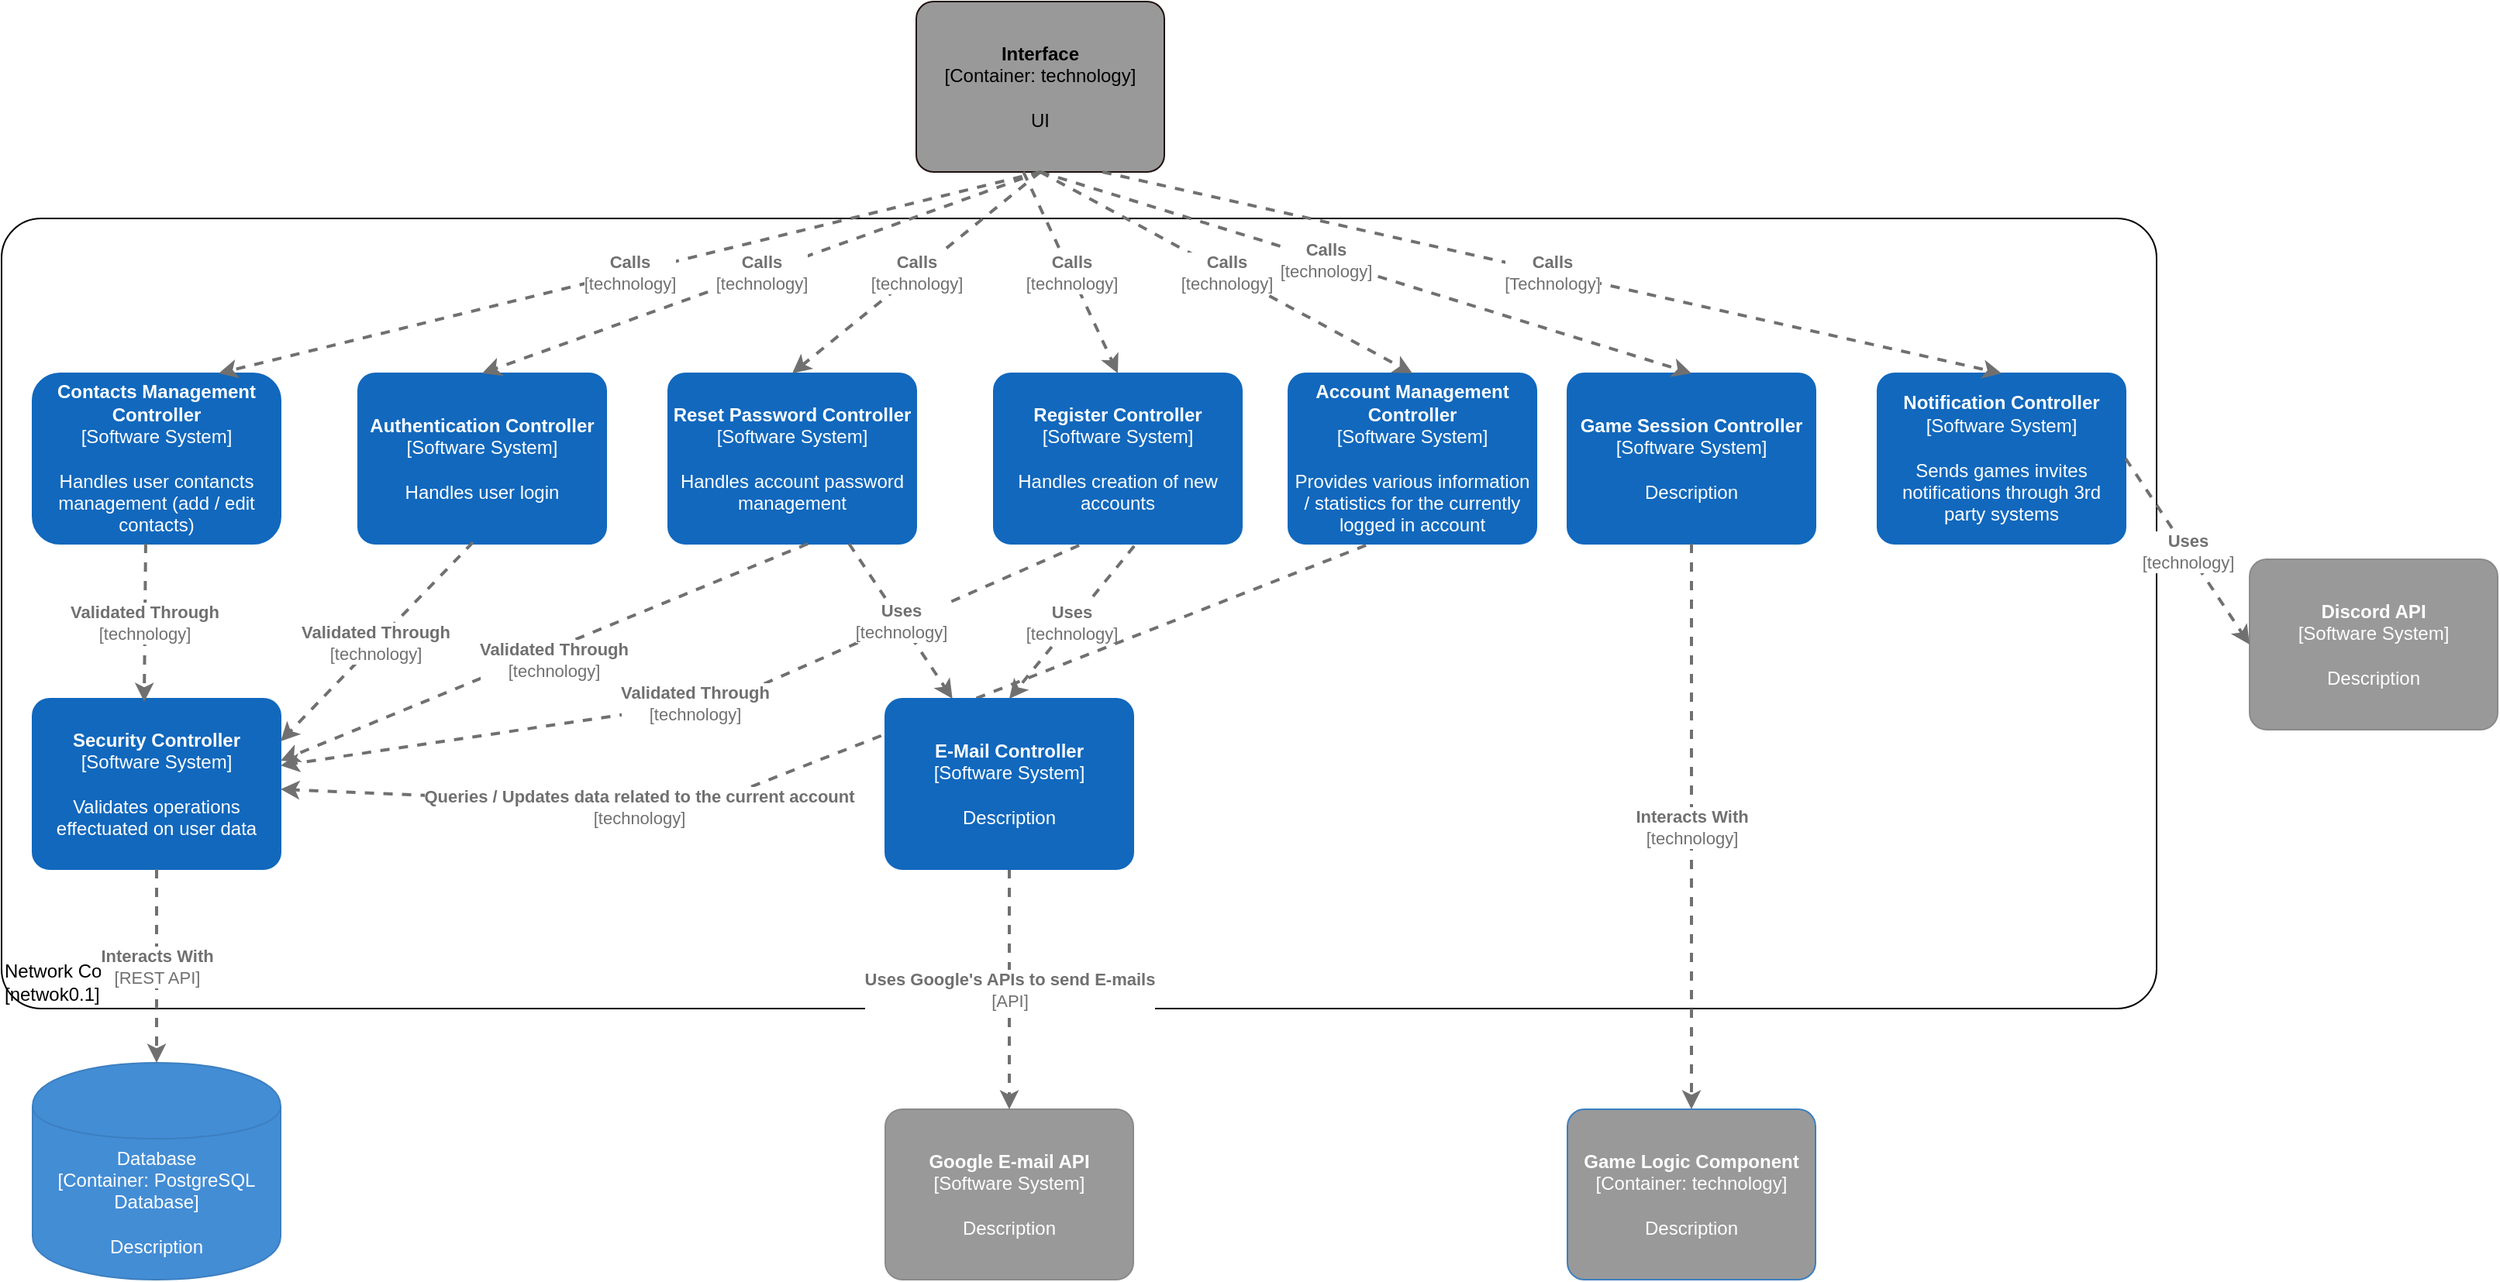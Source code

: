 <mxfile version="14.4.3" type="device"><diagram id="wXyYeqIYMqXI2CWaQxT6" name="Networking Component"><mxGraphModel dx="2249" dy="822" grid="1" gridSize="10" guides="1" tooltips="1" connect="1" arrows="1" fold="1" page="1" pageScale="1" pageWidth="827" pageHeight="1169" math="0" shadow="0"><root><mxCell id="0"/><mxCell id="1" parent="0"/><object placeholders="1" c4Name="Network Component" c4Type="ExecutionEnvironment" c4Application="netwok0.1" label="&lt;div style=&quot;text-align: left&quot;&gt;%c4Name%&lt;/div&gt;&lt;div style=&quot;text-align: left&quot;&gt;[%c4Application%]&lt;/div&gt;" id="m6OGwIrIhJAZ6H3V3Gj9-41"><mxCell style="rounded=1;whiteSpace=wrap;html=1;labelBackgroundColor=none;fillColor=#ffffff;fontColor=#000000;align=left;arcSize=5;strokeColor=#000000;verticalAlign=bottom;metaEdit=1;metaData={&quot;c4Type&quot;:{&quot;editable&quot;:false}};points=[[0.25,0,0],[0.5,0,0],[0.75,0,0],[1,0.25,0],[1,0.5,0],[1,0.75,0],[0.75,1,0],[0.5,1,0],[0.25,1,0],[0,0.75,0],[0,0.5,0],[0,0.25,0]];" parent="1" vertex="1"><mxGeometry x="-200" y="160" width="1390" height="510" as="geometry"/></mxCell></object><object placeholders="1" c4Name="Authentication Controller" c4Type="Software System" c4Description="Handles user login" label="&lt;b&gt;%c4Name%&lt;/b&gt;&lt;div&gt;[%c4Type%]&lt;/div&gt;&lt;br&gt;&lt;div&gt;%c4Description%&lt;/div&gt;" id="m6OGwIrIhJAZ6H3V3Gj9-2"><mxCell style="rounded=1;whiteSpace=wrap;html=1;labelBackgroundColor=none;fillColor=#1168BD;fontColor=#ffffff;align=center;arcSize=10;strokeColor=#1168BD;metaEdit=1;metaData={&quot;c4Type&quot;:{&quot;editable&quot;:false}};points=[[0.25,0,0],[0.5,0,0],[0.75,0,0],[1,0.25,0],[1,0.5,0],[1,0.75,0],[0.75,1,0],[0.5,1,0],[0.25,1,0],[0,0.75,0],[0,0.5,0],[0,0.25,0]];" parent="1" vertex="1"><mxGeometry x="30" y="260" width="160" height="110.0" as="geometry"/></mxCell></object><object placeholders="1" c4Name="Register Controller" c4Type="Software System" c4Description="Handles creation of new accounts" label="&lt;b&gt;%c4Name%&lt;/b&gt;&lt;div&gt;[%c4Type%]&lt;/div&gt;&lt;br&gt;&lt;div&gt;%c4Description%&lt;/div&gt;" id="m6OGwIrIhJAZ6H3V3Gj9-4"><mxCell style="rounded=1;whiteSpace=wrap;html=1;labelBackgroundColor=none;fillColor=#1168BD;fontColor=#ffffff;align=center;arcSize=10;strokeColor=#1168BD;metaEdit=1;metaData={&quot;c4Type&quot;:{&quot;editable&quot;:false}};points=[[0.25,0,0],[0.5,0,0],[0.75,0,0],[1,0.25,0],[1,0.5,0],[1,0.75,0],[0.75,1,0],[0.5,1,0],[0.25,1,0],[0,0.75,0],[0,0.5,0],[0,0.25,0]];" parent="1" vertex="1"><mxGeometry x="440" y="260" width="160" height="110.0" as="geometry"/></mxCell></object><object placeholders="1" c4Name="Reset Password Controller" c4Type="Software System" c4Description="Handles account password management" label="&lt;b&gt;%c4Name%&lt;/b&gt;&lt;div&gt;[%c4Type%]&lt;/div&gt;&lt;br&gt;&lt;div&gt;%c4Description%&lt;/div&gt;" id="m6OGwIrIhJAZ6H3V3Gj9-5"><mxCell style="rounded=1;whiteSpace=wrap;html=1;labelBackgroundColor=none;fillColor=#1168BD;fontColor=#ffffff;align=center;arcSize=10;strokeColor=#1168BD;metaEdit=1;metaData={&quot;c4Type&quot;:{&quot;editable&quot;:false}};points=[[0.25,0,0],[0.5,0,0],[0.75,0,0],[1,0.25,0],[1,0.5,0],[1,0.75,0],[0.75,1,0],[0.5,1,0],[0.25,1,0],[0,0.75,0],[0,0.5,0],[0,0.25,0]];" parent="1" vertex="1"><mxGeometry x="230" y="260" width="160" height="110.0" as="geometry"/></mxCell></object><object placeholders="1" c4Name="Game Session Controller" c4Type="Software System" c4Description="Description" label="&lt;b&gt;%c4Name%&lt;/b&gt;&lt;div&gt;[%c4Type%]&lt;/div&gt;&lt;br&gt;&lt;div&gt;%c4Description%&lt;/div&gt;" id="m6OGwIrIhJAZ6H3V3Gj9-6"><mxCell style="rounded=1;whiteSpace=wrap;html=1;labelBackgroundColor=none;fillColor=#1168BD;fontColor=#ffffff;align=center;arcSize=10;strokeColor=#1168BD;metaEdit=1;metaData={&quot;c4Type&quot;:{&quot;editable&quot;:false}};points=[[0.25,0,0],[0.5,0,0],[0.75,0,0],[1,0.25,0],[1,0.5,0],[1,0.75,0],[0.75,1,0],[0.5,1,0],[0.25,1,0],[0,0.75,0],[0,0.5,0],[0,0.25,0]];" parent="1" vertex="1"><mxGeometry x="810" y="260" width="160" height="110" as="geometry"/></mxCell></object><object placeholders="1" c4Name="Security Controller" c4Type="Software System" c4Description="Validates operations effectuated on user data" label="&lt;b&gt;%c4Name%&lt;/b&gt;&lt;div&gt;[%c4Type%]&lt;/div&gt;&lt;br&gt;&lt;div&gt;%c4Description%&lt;/div&gt;" id="m6OGwIrIhJAZ6H3V3Gj9-8"><mxCell style="rounded=1;whiteSpace=wrap;html=1;labelBackgroundColor=none;fillColor=#1168BD;fontColor=#ffffff;align=center;arcSize=10;strokeColor=#1168BD;metaEdit=1;metaData={&quot;c4Type&quot;:{&quot;editable&quot;:false}};points=[[0.25,0,0],[0.5,0,0],[0.75,0,0],[1,0.25,0],[1,0.5,0],[1,0.75,0],[0.75,1,0],[0.5,1,0],[0.25,1,0],[0,0.75,0],[0,0.5,0],[0,0.25,0]];" parent="1" vertex="1"><mxGeometry x="-180" y="470" width="160" height="110.0" as="geometry"/></mxCell></object><object placeholders="1" c4Type="Database" c4Technology="PostgreSQL Database" c4Description="Description" label="%c4Type%&lt;div&gt;[Container:&amp;nbsp;%c4Technology%]&lt;/div&gt;&lt;br&gt;&lt;div&gt;%c4Description%&lt;/div&gt;" id="m6OGwIrIhJAZ6H3V3Gj9-9"><mxCell style="shape=cylinder;whiteSpace=wrap;html=1;boundedLbl=1;rounded=0;labelBackgroundColor=none;fillColor=#438DD5;fontSize=12;fontColor=#ffffff;align=center;strokeColor=#3C7FC0;metaEdit=1;points=[[0.5,0,0],[1,0.25,0],[1,0.5,0],[1,0.75,0],[0.5,1,0],[0,0.75,0],[0,0.5,0],[0,0.25,0]];metaData={&quot;c4Type&quot;:{&quot;editable&quot;:false}};" parent="1" vertex="1"><mxGeometry x="-180" y="705" width="160" height="140" as="geometry"/></mxCell></object><object placeholders="1" c4Name="Google E-mail API" c4Type="Software System" c4Description="Description" label="&lt;b&gt;%c4Name%&lt;/b&gt;&lt;div&gt;[%c4Type%]&lt;/div&gt;&lt;br&gt;&lt;div&gt;%c4Description%&lt;/div&gt;" id="m6OGwIrIhJAZ6H3V3Gj9-10"><mxCell style="rounded=1;whiteSpace=wrap;html=1;labelBackgroundColor=none;fillColor=#999999;fontColor=#ffffff;align=center;arcSize=10;strokeColor=#8A8A8A;metaEdit=1;metaData={&quot;c4Type&quot;:{&quot;editable&quot;:false}};points=[[0.25,0,0],[0.5,0,0],[0.75,0,0],[1,0.25,0],[1,0.5,0],[1,0.75,0],[0.75,1,0],[0.5,1,0],[0.25,1,0],[0,0.75,0],[0,0.5,0],[0,0.25,0]];" parent="1" vertex="1"><mxGeometry x="370" y="735" width="160" height="110.0" as="geometry"/></mxCell></object><object placeholders="1" c4Type="Relationship" c4Technology="API" c4Description="Uses Google's APIs to send E-mails" label="&lt;div style=&quot;text-align: left&quot;&gt;&lt;div style=&quot;text-align: center&quot;&gt;&lt;b&gt;%c4Description%&lt;/b&gt;&lt;/div&gt;&lt;div style=&quot;text-align: center&quot;&gt;[%c4Technology%]&lt;/div&gt;&lt;/div&gt;" id="m6OGwIrIhJAZ6H3V3Gj9-11"><mxCell style="edgeStyle=none;rounded=0;html=1;entryX=0.5;entryY=0;jettySize=auto;orthogonalLoop=1;strokeColor=#707070;strokeWidth=2;fontColor=#707070;jumpStyle=none;dashed=1;metaEdit=1;metaData={&quot;c4Type&quot;:{&quot;editable&quot;:false}};exitX=0.5;exitY=1;exitDx=0;exitDy=0;exitPerimeter=0;entryDx=0;entryDy=0;entryPerimeter=0;" parent="1" source="m6OGwIrIhJAZ6H3V3Gj9-7" target="m6OGwIrIhJAZ6H3V3Gj9-10" edge="1"><mxGeometry width="160" relative="1" as="geometry"><mxPoint x="330" y="450" as="sourcePoint"/><mxPoint x="490" y="450" as="targetPoint"/></mxGeometry></mxCell></object><object placeholders="1" c4Name="Interface" c4Type="Container" c4Technology="technology" c4Description="UI" label="&lt;b&gt;%c4Name%&lt;/b&gt;&lt;div&gt;[%c4Type%: %c4Technology%]&lt;/div&gt;&lt;br&gt;&lt;div&gt;%c4Description%&lt;/div&gt;" id="m6OGwIrIhJAZ6H3V3Gj9-12"><mxCell style="rounded=1;whiteSpace=wrap;html=1;labelBackgroundColor=none;align=center;arcSize=10;metaEdit=1;metaData={&quot;c4Type&quot;:{&quot;editable&quot;:false}};points=[[0.25,0,0],[0.5,0,0],[0.75,0,0],[1,0.25,0],[1,0.5,0],[1,0.75,0],[0.75,1,0],[0.5,1,0],[0.25,1,0],[0,0.75,0],[0,0.5,0],[0,0.25,0]];fillColor=#999999;strokeColor=#210F0E;" parent="1" vertex="1"><mxGeometry x="390" y="20" width="160" height="110.0" as="geometry"/></mxCell></object><object placeholders="1" c4Type="Relationship" c4Technology="technology" c4Description="Calls" label="&lt;div style=&quot;text-align: left&quot;&gt;&lt;div style=&quot;text-align: center&quot;&gt;&lt;b&gt;%c4Description%&lt;/b&gt;&lt;/div&gt;&lt;div style=&quot;text-align: center&quot;&gt;[%c4Technology%]&lt;/div&gt;&lt;/div&gt;" id="m6OGwIrIhJAZ6H3V3Gj9-13"><mxCell style="edgeStyle=none;rounded=0;html=1;entryX=0.5;entryY=0;jettySize=auto;orthogonalLoop=1;strokeColor=#707070;strokeWidth=2;fontColor=#707070;jumpStyle=none;dashed=1;metaEdit=1;metaData={&quot;c4Type&quot;:{&quot;editable&quot;:false}};exitX=0.5;exitY=1;exitDx=0;exitDy=0;exitPerimeter=0;entryDx=0;entryDy=0;entryPerimeter=0;" parent="1" source="m6OGwIrIhJAZ6H3V3Gj9-12" target="m6OGwIrIhJAZ6H3V3Gj9-6" edge="1"><mxGeometry x="-0.125" width="160" relative="1" as="geometry"><mxPoint x="330" y="350" as="sourcePoint"/><mxPoint x="490" y="350" as="targetPoint"/><mxPoint as="offset"/></mxGeometry></mxCell></object><object placeholders="1" c4Type="Relationship" c4Technology="technology" c4Description="Calls" label="&lt;div style=&quot;text-align: left&quot;&gt;&lt;div style=&quot;text-align: center&quot;&gt;&lt;b&gt;%c4Description%&lt;/b&gt;&lt;/div&gt;&lt;div style=&quot;text-align: center&quot;&gt;[%c4Technology%]&lt;/div&gt;&lt;/div&gt;" id="m6OGwIrIhJAZ6H3V3Gj9-14"><mxCell style="edgeStyle=none;rounded=0;html=1;entryX=0.5;entryY=0;jettySize=auto;orthogonalLoop=1;strokeColor=#707070;strokeWidth=2;fontColor=#707070;jumpStyle=none;dashed=1;metaEdit=1;metaData={&quot;c4Type&quot;:{&quot;editable&quot;:false}};entryDx=0;entryDy=0;entryPerimeter=0;exitX=0.432;exitY=1;exitDx=0;exitDy=0;exitPerimeter=0;" parent="1" source="m6OGwIrIhJAZ6H3V3Gj9-12" target="m6OGwIrIhJAZ6H3V3Gj9-4" edge="1"><mxGeometry width="160" relative="1" as="geometry"><mxPoint x="720" y="120" as="sourcePoint"/><mxPoint x="720" y="280" as="targetPoint"/></mxGeometry></mxCell></object><object placeholders="1" c4Name="Contacts Management Controller" c4Type="Software System" c4Description="Handles user contancts management (add / edit contacts)" label="&lt;b&gt;%c4Name%&lt;/b&gt;&lt;div&gt;[%c4Type%]&lt;/div&gt;&lt;br&gt;&lt;div&gt;%c4Description%&lt;/div&gt;" id="m6OGwIrIhJAZ6H3V3Gj9-17"><mxCell style="rounded=1;whiteSpace=wrap;html=1;labelBackgroundColor=none;fillColor=#1168BD;fontColor=#ffffff;align=center;arcSize=16;strokeColor=#1168BD;metaEdit=1;metaData={&quot;c4Type&quot;:{&quot;editable&quot;:false}};points=[[0.25,0,0],[0.5,0,0],[0.75,0,0],[1,0.25,0],[1,0.5,0],[1,0.75,0],[0.75,1,0],[0.5,1,0],[0.25,1,0],[0,0.75,0],[0,0.5,0],[0,0.25,0]];" parent="1" vertex="1"><mxGeometry x="-180" y="260" width="160" height="110.0" as="geometry"/></mxCell></object><object placeholders="1" c4Type="Relationship" c4Technology="REST API" c4Description="Interacts With" label="&lt;div style=&quot;text-align: left&quot;&gt;&lt;div style=&quot;text-align: center&quot;&gt;&lt;b&gt;%c4Description%&lt;/b&gt;&lt;/div&gt;&lt;div style=&quot;text-align: center&quot;&gt;[%c4Technology%]&lt;/div&gt;&lt;/div&gt;" id="m6OGwIrIhJAZ6H3V3Gj9-18"><mxCell style="edgeStyle=none;rounded=0;html=1;entryX=0.5;entryY=0;jettySize=auto;orthogonalLoop=1;strokeColor=#707070;strokeWidth=2;fontColor=#707070;jumpStyle=none;dashed=1;metaEdit=1;metaData={&quot;c4Type&quot;:{&quot;editable&quot;:false}};exitX=0.5;exitY=1;exitDx=0;exitDy=0;exitPerimeter=0;entryDx=0;entryDy=0;entryPerimeter=0;" parent="1" source="m6OGwIrIhJAZ6H3V3Gj9-8" target="m6OGwIrIhJAZ6H3V3Gj9-9" edge="1"><mxGeometry width="160" relative="1" as="geometry"><mxPoint x="170" y="785" as="sourcePoint"/><mxPoint x="330" y="785" as="targetPoint"/><mxPoint as="offset"/></mxGeometry></mxCell></object><object placeholders="1" c4Type="Relationship" c4Technology="technology" c4Description="Validated Through" label="&lt;div style=&quot;text-align: left&quot;&gt;&lt;div style=&quot;text-align: center&quot;&gt;&lt;b&gt;%c4Description%&lt;/b&gt;&lt;/div&gt;&lt;div style=&quot;text-align: center&quot;&gt;[%c4Technology%]&lt;/div&gt;&lt;/div&gt;" id="m6OGwIrIhJAZ6H3V3Gj9-20"><mxCell style="edgeStyle=none;rounded=0;html=1;entryX=0.45;entryY=0.018;jettySize=auto;orthogonalLoop=1;strokeColor=#707070;strokeWidth=2;fontColor=#707070;jumpStyle=none;dashed=1;metaEdit=1;metaData={&quot;c4Type&quot;:{&quot;editable&quot;:false}};exitX=0.456;exitY=1;exitDx=0;exitDy=0;exitPerimeter=0;entryDx=0;entryDy=0;entryPerimeter=0;" parent="1" source="m6OGwIrIhJAZ6H3V3Gj9-17" target="m6OGwIrIhJAZ6H3V3Gj9-8" edge="1"><mxGeometry width="160" relative="1" as="geometry"><mxPoint x="330" y="550" as="sourcePoint"/><mxPoint x="490" y="550" as="targetPoint"/></mxGeometry></mxCell></object><object placeholders="1" c4Type="Relationship" c4Technology="technology" c4Description="Validated Through" label="&lt;div style=&quot;text-align: left&quot;&gt;&lt;div style=&quot;text-align: center&quot;&gt;&lt;b&gt;%c4Description%&lt;/b&gt;&lt;/div&gt;&lt;div style=&quot;text-align: center&quot;&gt;[%c4Technology%]&lt;/div&gt;&lt;/div&gt;" id="m6OGwIrIhJAZ6H3V3Gj9-21"><mxCell style="edgeStyle=none;rounded=0;html=1;entryX=1;entryY=0.25;jettySize=auto;orthogonalLoop=1;strokeColor=#707070;strokeWidth=2;fontColor=#707070;jumpStyle=none;dashed=1;metaEdit=1;metaData={&quot;c4Type&quot;:{&quot;editable&quot;:false}};exitX=0.463;exitY=0.991;exitDx=0;exitDy=0;exitPerimeter=0;entryDx=0;entryDy=0;entryPerimeter=0;" parent="1" source="m6OGwIrIhJAZ6H3V3Gj9-2" target="m6OGwIrIhJAZ6H3V3Gj9-8" edge="1"><mxGeometry x="0.018" width="160" relative="1" as="geometry"><mxPoint x="330" y="450" as="sourcePoint"/><mxPoint x="490" y="450" as="targetPoint"/><mxPoint as="offset"/></mxGeometry></mxCell></object><object placeholders="1" c4Type="Relationship" c4Technology="technology" c4Description="Validated Through" label="&lt;div style=&quot;text-align: left&quot;&gt;&lt;div style=&quot;text-align: center&quot;&gt;&lt;b&gt;%c4Description%&lt;/b&gt;&lt;/div&gt;&lt;div style=&quot;text-align: center&quot;&gt;[%c4Technology%]&lt;/div&gt;&lt;/div&gt;" id="m6OGwIrIhJAZ6H3V3Gj9-22"><mxCell style="edgeStyle=none;rounded=0;html=1;entryX=1;entryY=0.364;jettySize=auto;orthogonalLoop=1;strokeColor=#707070;strokeWidth=2;fontColor=#707070;jumpStyle=none;dashed=1;metaEdit=1;metaData={&quot;c4Type&quot;:{&quot;editable&quot;:false}};exitX=0.563;exitY=1;exitDx=0;exitDy=0;exitPerimeter=0;entryDx=0;entryDy=0;entryPerimeter=0;" parent="1" source="m6OGwIrIhJAZ6H3V3Gj9-5" target="m6OGwIrIhJAZ6H3V3Gj9-8" edge="1"><mxGeometry x="-0.02" y="7" width="160" relative="1" as="geometry"><mxPoint x="114.08" y="379.01" as="sourcePoint"/><mxPoint x="-74.96" y="477.03" as="targetPoint"/><mxPoint as="offset"/></mxGeometry></mxCell></object><object placeholders="1" c4Type="Relationship" c4Technology="technology" c4Description="Validated Through" label="&lt;div style=&quot;text-align: left&quot;&gt;&lt;div style=&quot;text-align: center&quot;&gt;&lt;b&gt;%c4Description%&lt;/b&gt;&lt;/div&gt;&lt;div style=&quot;text-align: center&quot;&gt;[%c4Technology%]&lt;/div&gt;&lt;/div&gt;" id="m6OGwIrIhJAZ6H3V3Gj9-23"><mxCell style="edgeStyle=none;rounded=0;html=1;jettySize=auto;orthogonalLoop=1;strokeColor=#707070;strokeWidth=2;fontColor=#707070;jumpStyle=none;dashed=1;metaEdit=1;metaData={&quot;c4Type&quot;:{&quot;editable&quot;:false}};exitX=0.344;exitY=1.009;exitDx=0;exitDy=0;exitPerimeter=0;" parent="1" source="m6OGwIrIhJAZ6H3V3Gj9-4" target="m6OGwIrIhJAZ6H3V3Gj9-8" edge="1"><mxGeometry width="160" relative="1" as="geometry"><mxPoint x="124.08" y="389.01" as="sourcePoint"/><mxPoint x="-64.96" y="487.03" as="targetPoint"/><Array as="points"><mxPoint x="270" y="470"/></Array></mxGeometry></mxCell></object><object placeholders="1" c4Type="Relationship" c4Technology="technology" c4Description="Calls" label="&lt;div style=&quot;text-align: left&quot;&gt;&lt;div style=&quot;text-align: center&quot;&gt;&lt;b&gt;%c4Description%&lt;/b&gt;&lt;/div&gt;&lt;div style=&quot;text-align: center&quot;&gt;[%c4Technology%]&lt;/div&gt;&lt;/div&gt;" id="m6OGwIrIhJAZ6H3V3Gj9-24"><mxCell style="edgeStyle=none;rounded=0;html=1;entryX=0.5;entryY=0;jettySize=auto;orthogonalLoop=1;strokeColor=#707070;strokeWidth=2;fontColor=#707070;jumpStyle=none;dashed=1;metaEdit=1;metaData={&quot;c4Type&quot;:{&quot;editable&quot;:false}};entryDx=0;entryDy=0;entryPerimeter=0;exitX=0.5;exitY=1;exitDx=0;exitDy=0;exitPerimeter=0;" parent="1" source="m6OGwIrIhJAZ6H3V3Gj9-12" target="m6OGwIrIhJAZ6H3V3Gj9-5" edge="1"><mxGeometry width="160" relative="1" as="geometry"><mxPoint x="650" y="110" as="sourcePoint"/><mxPoint x="540" y="290" as="targetPoint"/></mxGeometry></mxCell></object><object placeholders="1" c4Type="Relationship" c4Technology="technology" c4Description="Calls" label="&lt;div style=&quot;text-align: left&quot;&gt;&lt;div style=&quot;text-align: center&quot;&gt;&lt;b&gt;%c4Description%&lt;/b&gt;&lt;/div&gt;&lt;div style=&quot;text-align: center&quot;&gt;[%c4Technology%]&lt;/div&gt;&lt;/div&gt;" id="m6OGwIrIhJAZ6H3V3Gj9-25"><mxCell style="edgeStyle=none;rounded=0;html=1;entryX=0.5;entryY=0;jettySize=auto;orthogonalLoop=1;strokeColor=#707070;strokeWidth=2;fontColor=#707070;jumpStyle=none;dashed=1;metaEdit=1;metaData={&quot;c4Type&quot;:{&quot;editable&quot;:false}};entryDx=0;entryDy=0;entryPerimeter=0;exitX=0.5;exitY=1;exitDx=0;exitDy=0;exitPerimeter=0;" parent="1" source="m6OGwIrIhJAZ6H3V3Gj9-12" target="m6OGwIrIhJAZ6H3V3Gj9-2" edge="1"><mxGeometry width="160" relative="1" as="geometry"><mxPoint x="650" y="110" as="sourcePoint"/><mxPoint x="550" y="300" as="targetPoint"/></mxGeometry></mxCell></object><object placeholders="1" c4Type="Relationship" c4Technology="technology" c4Description="Calls" label="&lt;div style=&quot;text-align: left&quot;&gt;&lt;div style=&quot;text-align: center&quot;&gt;&lt;b&gt;%c4Description%&lt;/b&gt;&lt;/div&gt;&lt;div style=&quot;text-align: center&quot;&gt;[%c4Technology%]&lt;/div&gt;&lt;/div&gt;" id="m6OGwIrIhJAZ6H3V3Gj9-26"><mxCell style="edgeStyle=none;rounded=0;html=1;entryX=0.75;entryY=0;jettySize=auto;orthogonalLoop=1;strokeColor=#707070;strokeWidth=2;fontColor=#707070;jumpStyle=none;dashed=1;metaEdit=1;metaData={&quot;c4Type&quot;:{&quot;editable&quot;:false}};entryDx=0;entryDy=0;entryPerimeter=0;exitX=0.5;exitY=1;exitDx=0;exitDy=0;exitPerimeter=0;" parent="1" source="m6OGwIrIhJAZ6H3V3Gj9-12" target="m6OGwIrIhJAZ6H3V3Gj9-17" edge="1"><mxGeometry width="160" relative="1" as="geometry"><mxPoint x="650" y="110" as="sourcePoint"/><mxPoint x="560" y="310" as="targetPoint"/></mxGeometry></mxCell></object><object placeholders="1" c4Name="Game Logic Component" c4Type="Container" c4Technology="technology" c4Description="Description" label="&lt;b&gt;%c4Name%&lt;/b&gt;&lt;div&gt;[%c4Type%: %c4Technology%]&lt;/div&gt;&lt;br&gt;&lt;div&gt;%c4Description%&lt;/div&gt;" id="m6OGwIrIhJAZ6H3V3Gj9-28"><mxCell style="rounded=1;whiteSpace=wrap;html=1;labelBackgroundColor=none;fontColor=#ffffff;align=center;arcSize=10;strokeColor=#3C7FC0;metaEdit=1;metaData={&quot;c4Type&quot;:{&quot;editable&quot;:false}};points=[[0.25,0,0],[0.5,0,0],[0.75,0,0],[1,0.25,0],[1,0.5,0],[1,0.75,0],[0.75,1,0],[0.5,1,0],[0.25,1,0],[0,0.75,0],[0,0.5,0],[0,0.25,0]];fillColor=#999999;" parent="1" vertex="1"><mxGeometry x="810" y="735" width="160" height="110.0" as="geometry"/></mxCell></object><object placeholders="1" c4Type="Relationship" c4Technology="technology" c4Description="Interacts With" label="&lt;div style=&quot;text-align: left&quot;&gt;&lt;div style=&quot;text-align: center&quot;&gt;&lt;b&gt;%c4Description%&lt;/b&gt;&lt;/div&gt;&lt;div style=&quot;text-align: center&quot;&gt;[%c4Technology%]&lt;/div&gt;&lt;/div&gt;" id="m6OGwIrIhJAZ6H3V3Gj9-29"><mxCell style="edgeStyle=none;rounded=0;html=1;jettySize=auto;orthogonalLoop=1;strokeColor=#707070;strokeWidth=2;fontColor=#707070;jumpStyle=none;dashed=1;metaEdit=1;metaData={&quot;c4Type&quot;:{&quot;editable&quot;:false}};exitX=0.5;exitY=1;exitDx=0;exitDy=0;exitPerimeter=0;" parent="1" source="m6OGwIrIhJAZ6H3V3Gj9-6" target="m6OGwIrIhJAZ6H3V3Gj9-28" edge="1"><mxGeometry width="160" relative="1" as="geometry"><mxPoint x="910" y="504.29" as="sourcePoint"/><mxPoint x="1070" y="504.29" as="targetPoint"/><mxPoint as="offset"/></mxGeometry></mxCell></object><object placeholders="1" c4Name="Account Management Controller" c4Type="Software System" c4Description="Provides various information / statistics for the currently logged in account" label="&lt;b&gt;%c4Name%&lt;/b&gt;&lt;div&gt;[%c4Type%]&lt;/div&gt;&lt;br&gt;&lt;div&gt;%c4Description%&lt;/div&gt;" id="m6OGwIrIhJAZ6H3V3Gj9-30"><mxCell style="rounded=1;whiteSpace=wrap;html=1;labelBackgroundColor=none;fillColor=#1168BD;fontColor=#ffffff;align=center;arcSize=10;strokeColor=#1168BD;metaEdit=1;metaData={&quot;c4Type&quot;:{&quot;editable&quot;:false}};points=[[0.25,0,0],[0.5,0,0],[0.75,0,0],[1,0.25,0],[1,0.5,0],[1,0.75,0],[0.75,1,0],[0.5,1,0],[0.25,1,0],[0,0.75,0],[0,0.5,0],[0,0.25,0]];" parent="1" vertex="1"><mxGeometry x="630" y="260" width="160" height="110.0" as="geometry"/></mxCell></object><object placeholders="1" c4Type="Relationship" c4Technology="technology" c4Description="Calls" label="&lt;div style=&quot;text-align: left&quot;&gt;&lt;div style=&quot;text-align: center&quot;&gt;&lt;b&gt;%c4Description%&lt;/b&gt;&lt;/div&gt;&lt;div style=&quot;text-align: center&quot;&gt;[%c4Technology%]&lt;/div&gt;&lt;/div&gt;" id="m6OGwIrIhJAZ6H3V3Gj9-31"><mxCell style="edgeStyle=none;rounded=0;html=1;entryX=0.5;entryY=0;jettySize=auto;orthogonalLoop=1;strokeColor=#707070;strokeWidth=2;fontColor=#707070;jumpStyle=none;dashed=1;metaEdit=1;metaData={&quot;c4Type&quot;:{&quot;editable&quot;:false}};entryDx=0;entryDy=0;entryPerimeter=0;exitX=0.5;exitY=1;exitDx=0;exitDy=0;exitPerimeter=0;" parent="1" source="m6OGwIrIhJAZ6H3V3Gj9-12" target="m6OGwIrIhJAZ6H3V3Gj9-30" edge="1"><mxGeometry width="160" relative="1" as="geometry"><mxPoint x="498" y="120" as="sourcePoint"/><mxPoint x="530" y="280" as="targetPoint"/></mxGeometry></mxCell></object><object placeholders="1" c4Type="Relationship" c4Technology="technology" c4Description="Uses" label="&lt;div style=&quot;text-align: left&quot;&gt;&lt;div style=&quot;text-align: center&quot;&gt;&lt;b&gt;%c4Description%&lt;/b&gt;&lt;/div&gt;&lt;div style=&quot;text-align: center&quot;&gt;[%c4Technology%]&lt;/div&gt;&lt;/div&gt;" id="m6OGwIrIhJAZ6H3V3Gj9-32"><mxCell style="edgeStyle=none;rounded=0;html=1;jettySize=auto;orthogonalLoop=1;strokeColor=#707070;strokeWidth=2;fontColor=#707070;jumpStyle=none;dashed=1;metaEdit=1;metaData={&quot;c4Type&quot;:{&quot;editable&quot;:false}};" parent="1" source="m6OGwIrIhJAZ6H3V3Gj9-5" target="m6OGwIrIhJAZ6H3V3Gj9-7" edge="1"><mxGeometry width="160" relative="1" as="geometry"><mxPoint x="430" y="570" as="sourcePoint"/><mxPoint x="590" y="570" as="targetPoint"/></mxGeometry></mxCell></object><object placeholders="1" c4Type="Relationship" c4Technology="technology" c4Description="Uses" label="&lt;div style=&quot;text-align: left&quot;&gt;&lt;div style=&quot;text-align: center&quot;&gt;&lt;b&gt;%c4Description%&lt;/b&gt;&lt;/div&gt;&lt;div style=&quot;text-align: center&quot;&gt;[%c4Technology%]&lt;/div&gt;&lt;/div&gt;" id="m6OGwIrIhJAZ6H3V3Gj9-34"><mxCell style="edgeStyle=none;rounded=0;html=1;jettySize=auto;orthogonalLoop=1;strokeColor=#707070;strokeWidth=2;fontColor=#707070;jumpStyle=none;dashed=1;metaEdit=1;metaData={&quot;c4Type&quot;:{&quot;editable&quot;:false}};exitX=0.566;exitY=1.013;exitDx=0;exitDy=0;exitPerimeter=0;entryX=0.5;entryY=0;entryDx=0;entryDy=0;entryPerimeter=0;" parent="1" source="m6OGwIrIhJAZ6H3V3Gj9-4" target="m6OGwIrIhJAZ6H3V3Gj9-7" edge="1"><mxGeometry width="160" relative="1" as="geometry"><mxPoint x="348.6" y="390" as="sourcePoint"/><mxPoint x="395.4" y="480" as="targetPoint"/></mxGeometry></mxCell></object><object placeholders="1" c4Type="Relationship" c4Technology="technology" c4Description="Queries / Updates data related to the current account" label="&lt;div style=&quot;text-align: left&quot;&gt;&lt;div style=&quot;text-align: center&quot;&gt;&lt;b&gt;%c4Description%&lt;/b&gt;&lt;/div&gt;&lt;div style=&quot;text-align: center&quot;&gt;[%c4Technology%]&lt;/div&gt;&lt;/div&gt;" id="m6OGwIrIhJAZ6H3V3Gj9-35"><mxCell style="edgeStyle=none;rounded=0;html=1;jettySize=auto;orthogonalLoop=1;strokeColor=#707070;strokeWidth=2;fontColor=#707070;jumpStyle=none;dashed=1;metaEdit=1;metaData={&quot;c4Type&quot;:{&quot;editable&quot;:false}};exitX=0.313;exitY=1.009;exitDx=0;exitDy=0;exitPerimeter=0;" parent="1" source="m6OGwIrIhJAZ6H3V3Gj9-30" target="m6OGwIrIhJAZ6H3V3Gj9-8" edge="1"><mxGeometry x="0.368" y="2" width="160" relative="1" as="geometry"><mxPoint x="440" y="420" as="sourcePoint"/><mxPoint x="600" y="420" as="targetPoint"/><Array as="points"><mxPoint x="250" y="540"/></Array><mxPoint as="offset"/></mxGeometry></mxCell></object><object placeholders="1" c4Name="E-Mail Controller" c4Type="Software System" c4Description="Description" label="&lt;b&gt;%c4Name%&lt;/b&gt;&lt;div&gt;[%c4Type%]&lt;/div&gt;&lt;br&gt;&lt;div&gt;%c4Description%&lt;/div&gt;" id="m6OGwIrIhJAZ6H3V3Gj9-7"><mxCell style="rounded=1;whiteSpace=wrap;html=1;labelBackgroundColor=none;fillColor=#1168BD;fontColor=#ffffff;align=center;arcSize=10;strokeColor=#1168BD;metaEdit=1;metaData={&quot;c4Type&quot;:{&quot;editable&quot;:false}};points=[[0.25,0,0],[0.5,0,0],[0.75,0,0],[1,0.25,0],[1,0.5,0],[1,0.75,0],[0.75,1,0],[0.5,1,0],[0.25,1,0],[0,0.75,0],[0,0.5,0],[0,0.25,0]];" parent="1" vertex="1"><mxGeometry x="370" y="470" width="160" height="110.0" as="geometry"/></mxCell></object><object placeholders="1" c4Name="Notification Controller" c4Type="Software System" c4Description="Sends games invites notifications through 3rd party systems" label="&lt;b&gt;%c4Name%&lt;/b&gt;&lt;div&gt;[%c4Type%]&lt;/div&gt;&lt;br&gt;&lt;div&gt;%c4Description%&lt;/div&gt;" id="m6OGwIrIhJAZ6H3V3Gj9-36"><mxCell style="rounded=1;whiteSpace=wrap;html=1;labelBackgroundColor=none;fillColor=#1168BD;fontColor=#ffffff;align=center;arcSize=10;strokeColor=#1168BD;metaEdit=1;metaData={&quot;c4Type&quot;:{&quot;editable&quot;:false}};points=[[0.25,0,0],[0.5,0,0],[0.75,0,0],[1,0.25,0],[1,0.5,0],[1,0.75,0],[0.75,1,0],[0.5,1,0],[0.25,1,0],[0,0.75,0],[0,0.5,0],[0,0.25,0]];" parent="1" vertex="1"><mxGeometry x="1010" y="260" width="160" height="110.0" as="geometry"/></mxCell></object><object placeholders="1" c4Type="Relationship" c4Technology="Technology" c4Description="Calls" label="&lt;div style=&quot;text-align: left&quot;&gt;&lt;div style=&quot;text-align: center&quot;&gt;&lt;b&gt;%c4Description%&lt;/b&gt;&lt;/div&gt;&lt;div style=&quot;text-align: center&quot;&gt;[%c4Technology%]&lt;/div&gt;&lt;/div&gt;" id="m6OGwIrIhJAZ6H3V3Gj9-37"><mxCell style="edgeStyle=none;rounded=0;html=1;entryX=0.5;entryY=0;jettySize=auto;orthogonalLoop=1;strokeColor=#707070;strokeWidth=2;fontColor=#707070;jumpStyle=none;dashed=1;metaEdit=1;metaData={&quot;c4Type&quot;:{&quot;editable&quot;:false}};exitX=0.75;exitY=1;exitDx=0;exitDy=0;exitPerimeter=0;entryDx=0;entryDy=0;entryPerimeter=0;" parent="1" source="m6OGwIrIhJAZ6H3V3Gj9-12" target="m6OGwIrIhJAZ6H3V3Gj9-36" edge="1"><mxGeometry width="160" relative="1" as="geometry"><mxPoint x="900" y="420" as="sourcePoint"/><mxPoint x="1060" y="420" as="targetPoint"/></mxGeometry></mxCell></object><object placeholders="1" c4Name="Discord API" c4Type="Software System" c4Description="Description" label="&lt;b&gt;%c4Name%&lt;/b&gt;&lt;div&gt;[%c4Type%]&lt;/div&gt;&lt;br&gt;&lt;div&gt;%c4Description%&lt;/div&gt;" id="m6OGwIrIhJAZ6H3V3Gj9-39"><mxCell style="rounded=1;whiteSpace=wrap;html=1;labelBackgroundColor=none;fillColor=#999999;fontColor=#ffffff;align=center;arcSize=10;strokeColor=#8A8A8A;metaEdit=1;metaData={&quot;c4Type&quot;:{&quot;editable&quot;:false}};points=[[0.25,0,0],[0.5,0,0],[0.75,0,0],[1,0.25,0],[1,0.5,0],[1,0.75,0],[0.75,1,0],[0.5,1,0],[0.25,1,0],[0,0.75,0],[0,0.5,0],[0,0.25,0]];" parent="1" vertex="1"><mxGeometry x="1250" y="380" width="160" height="110.0" as="geometry"/></mxCell></object><object placeholders="1" c4Type="Relationship" c4Technology="technology" c4Description="Uses" label="&lt;div style=&quot;text-align: left&quot;&gt;&lt;div style=&quot;text-align: center&quot;&gt;&lt;b&gt;%c4Description%&lt;/b&gt;&lt;/div&gt;&lt;div style=&quot;text-align: center&quot;&gt;[%c4Technology%]&lt;/div&gt;&lt;/div&gt;" id="m6OGwIrIhJAZ6H3V3Gj9-40"><mxCell style="edgeStyle=none;rounded=0;html=1;entryX=0;entryY=0.5;jettySize=auto;orthogonalLoop=1;strokeColor=#707070;strokeWidth=2;fontColor=#707070;jumpStyle=none;dashed=1;metaEdit=1;metaData={&quot;c4Type&quot;:{&quot;editable&quot;:false}};exitX=1;exitY=0.5;exitDx=0;exitDy=0;exitPerimeter=0;entryDx=0;entryDy=0;entryPerimeter=0;" parent="1" source="m6OGwIrIhJAZ6H3V3Gj9-36" target="m6OGwIrIhJAZ6H3V3Gj9-39" edge="1"><mxGeometry width="160" relative="1" as="geometry"><mxPoint x="900" y="420" as="sourcePoint"/><mxPoint x="1060" y="420" as="targetPoint"/></mxGeometry></mxCell></object></root></mxGraphModel></diagram></mxfile>